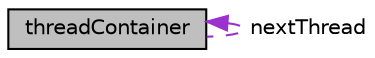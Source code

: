 digraph "threadContainer"
{
 // LATEX_PDF_SIZE
  bgcolor="transparent";
  edge [fontname="Helvetica",fontsize="10",labelfontname="Helvetica",labelfontsize="10"];
  node [fontname="Helvetica",fontsize="10",shape=record];
  Node1 [label="threadContainer",height=0.2,width=0.4,color="black", fillcolor="grey75", style="filled", fontcolor="black",tooltip="Structure that represents a linked list of threads."];
  Node1 -> Node1 [dir="back",color="darkorchid3",fontsize="10",style="dashed",label=" nextThread" ,fontname="Helvetica"];
}
